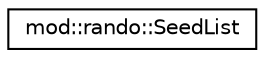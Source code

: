 digraph "Graphical Class Hierarchy"
{
 // LATEX_PDF_SIZE
  edge [fontname="Helvetica",fontsize="10",labelfontname="Helvetica",labelfontsize="10"];
  node [fontname="Helvetica",fontsize="10",shape=record];
  rankdir="LR";
  Node0 [label="mod::rando::SeedList",height=0.2,width=0.4,color="black", fillcolor="white", style="filled",URL="$d1/d29/classmod_1_1rando_1_1SeedList.html",tooltip=" "];
}
